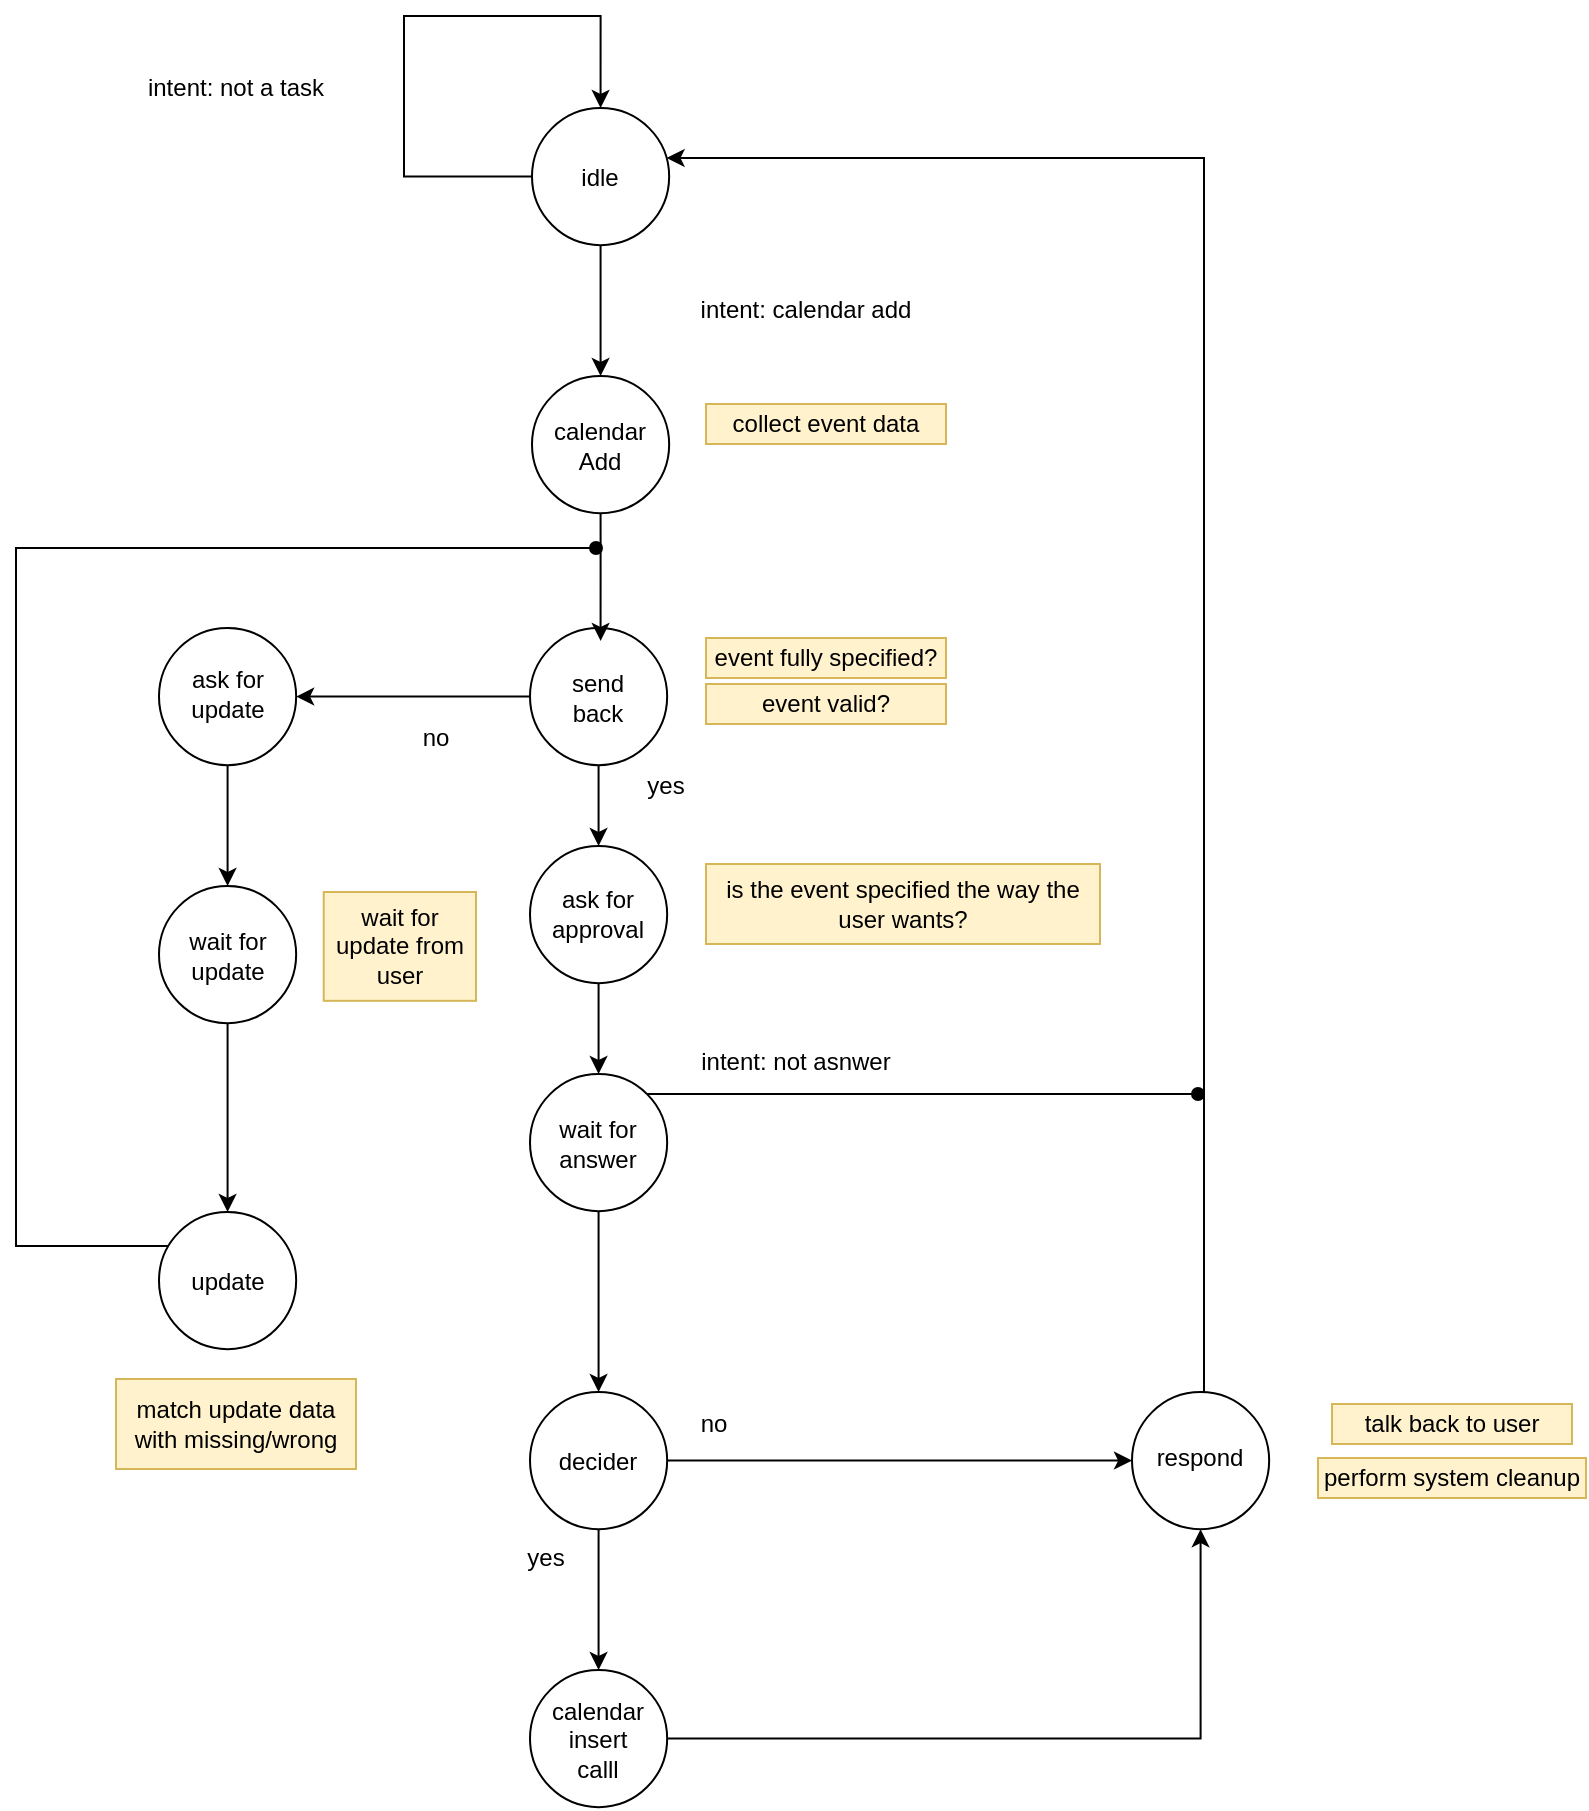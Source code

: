 <mxfile version="13.2.4" type="device"><diagram id="zEZ58AAyhAQ1bCfQQvx7" name="Page-1"><mxGraphModel dx="1646" dy="906" grid="0" gridSize="10" guides="1" tooltips="1" connect="1" arrows="1" fold="1" page="0" pageScale="1" pageWidth="1100" pageHeight="850" background="none" math="0" shadow="0"><root><mxCell id="0"/><mxCell id="1" parent="0"/><mxCell id="7oiK_yVsEpPryBW_GjJS-6" value="" style="group" vertex="1" connectable="0" parent="1"><mxGeometry x="288" y="65" width="77" height="69" as="geometry"/></mxCell><mxCell id="7oiK_yVsEpPryBW_GjJS-1" value="" style="ellipse;whiteSpace=wrap;html=1;aspect=fixed;labelBackgroundColor=none;fillColor=#FFFFFF;" vertex="1" parent="7oiK_yVsEpPryBW_GjJS-6"><mxGeometry width="68.578" height="68.578" as="geometry"/></mxCell><mxCell id="7oiK_yVsEpPryBW_GjJS-2" value="idle" style="text;html=1;strokeColor=none;fillColor=none;align=center;verticalAlign=middle;whiteSpace=wrap;rounded=0;" vertex="1" parent="7oiK_yVsEpPryBW_GjJS-6"><mxGeometry x="12.29" y="24.643" width="44" height="19.714" as="geometry"/></mxCell><mxCell id="7oiK_yVsEpPryBW_GjJS-28" style="edgeStyle=orthogonalEdgeStyle;rounded=0;orthogonalLoop=1;jettySize=auto;html=1;entryX=0.5;entryY=0;entryDx=0;entryDy=0;exitX=0;exitY=0.5;exitDx=0;exitDy=0;" edge="1" parent="7oiK_yVsEpPryBW_GjJS-6" source="7oiK_yVsEpPryBW_GjJS-1" target="7oiK_yVsEpPryBW_GjJS-1"><mxGeometry relative="1" as="geometry"><mxPoint x="12" y="-46" as="targetPoint"/><mxPoint x="-82" y="121" as="sourcePoint"/><Array as="points"><mxPoint x="-64" y="34"/><mxPoint x="-64" y="-46"/><mxPoint x="34" y="-46"/></Array></mxGeometry></mxCell><mxCell id="7oiK_yVsEpPryBW_GjJS-8" value="" style="group" vertex="1" connectable="0" parent="1"><mxGeometry x="288" y="199" width="77" height="69" as="geometry"/></mxCell><mxCell id="7oiK_yVsEpPryBW_GjJS-9" value="" style="ellipse;whiteSpace=wrap;html=1;aspect=fixed;labelBackgroundColor=none;fillColor=#FFFFFF;" vertex="1" parent="7oiK_yVsEpPryBW_GjJS-8"><mxGeometry width="68.578" height="68.578" as="geometry"/></mxCell><mxCell id="7oiK_yVsEpPryBW_GjJS-10" value="calendar&lt;br&gt;Add" style="text;html=1;strokeColor=none;fillColor=none;align=center;verticalAlign=middle;whiteSpace=wrap;rounded=0;" vertex="1" parent="7oiK_yVsEpPryBW_GjJS-8"><mxGeometry x="12.29" y="24.643" width="44" height="19.714" as="geometry"/></mxCell><mxCell id="7oiK_yVsEpPryBW_GjJS-11" style="edgeStyle=orthogonalEdgeStyle;rounded=0;orthogonalLoop=1;jettySize=auto;html=1;exitX=0.5;exitY=1;exitDx=0;exitDy=0;entryX=0.5;entryY=0;entryDx=0;entryDy=0;" edge="1" parent="1" source="7oiK_yVsEpPryBW_GjJS-1" target="7oiK_yVsEpPryBW_GjJS-9"><mxGeometry relative="1" as="geometry"/></mxCell><mxCell id="7oiK_yVsEpPryBW_GjJS-19" value="" style="group" vertex="1" connectable="0" parent="1"><mxGeometry x="287" y="325" width="77" height="69" as="geometry"/></mxCell><mxCell id="7oiK_yVsEpPryBW_GjJS-20" value="" style="ellipse;whiteSpace=wrap;html=1;aspect=fixed;labelBackgroundColor=none;fillColor=#FFFFFF;" vertex="1" parent="7oiK_yVsEpPryBW_GjJS-19"><mxGeometry width="68.578" height="68.578" as="geometry"/></mxCell><mxCell id="7oiK_yVsEpPryBW_GjJS-21" value="send&lt;br&gt;back" style="text;html=1;strokeColor=none;fillColor=none;align=center;verticalAlign=middle;whiteSpace=wrap;rounded=0;" vertex="1" parent="7oiK_yVsEpPryBW_GjJS-19"><mxGeometry x="12.29" y="24.643" width="44" height="19.714" as="geometry"/></mxCell><mxCell id="7oiK_yVsEpPryBW_GjJS-22" style="edgeStyle=orthogonalEdgeStyle;rounded=0;orthogonalLoop=1;jettySize=auto;html=1;" edge="1" parent="1" source="7oiK_yVsEpPryBW_GjJS-9"><mxGeometry relative="1" as="geometry"><mxPoint x="322.289" y="331.447" as="targetPoint"/></mxGeometry></mxCell><mxCell id="7oiK_yVsEpPryBW_GjJS-23" value="" style="group" vertex="1" connectable="0" parent="1"><mxGeometry x="287" y="548" width="77" height="69" as="geometry"/></mxCell><mxCell id="7oiK_yVsEpPryBW_GjJS-24" value="" style="ellipse;whiteSpace=wrap;html=1;aspect=fixed;labelBackgroundColor=none;fillColor=#FFFFFF;" vertex="1" parent="7oiK_yVsEpPryBW_GjJS-23"><mxGeometry width="68.578" height="68.578" as="geometry"/></mxCell><mxCell id="7oiK_yVsEpPryBW_GjJS-25" value="wait for&lt;br&gt;answer" style="text;html=1;strokeColor=none;fillColor=none;align=center;verticalAlign=middle;whiteSpace=wrap;rounded=0;" vertex="1" parent="7oiK_yVsEpPryBW_GjJS-23"><mxGeometry x="12.29" y="24.643" width="44" height="19.714" as="geometry"/></mxCell><mxCell id="7oiK_yVsEpPryBW_GjJS-27" value="intent: calendar add" style="text;html=1;strokeColor=none;fillColor=none;align=center;verticalAlign=middle;whiteSpace=wrap;rounded=0;labelBackgroundColor=none;" vertex="1" parent="1"><mxGeometry x="370" y="156" width="110" height="20" as="geometry"/></mxCell><mxCell id="7oiK_yVsEpPryBW_GjJS-29" value="intent: not a task" style="text;html=1;strokeColor=none;fillColor=none;align=center;verticalAlign=middle;whiteSpace=wrap;rounded=0;labelBackgroundColor=none;" vertex="1" parent="1"><mxGeometry x="85" y="45" width="110" height="20" as="geometry"/></mxCell><mxCell id="7oiK_yVsEpPryBW_GjJS-34" value="event fully specified?" style="text;html=1;strokeColor=#d6b656;fillColor=#fff2cc;align=center;verticalAlign=middle;whiteSpace=wrap;rounded=0;labelBackgroundColor=none;" vertex="1" parent="1"><mxGeometry x="375" y="330" width="120" height="20" as="geometry"/></mxCell><mxCell id="7oiK_yVsEpPryBW_GjJS-35" value="yes" style="text;html=1;strokeColor=none;fillColor=none;align=center;verticalAlign=middle;whiteSpace=wrap;rounded=0;labelBackgroundColor=none;" vertex="1" parent="1"><mxGeometry x="335" y="394" width="40" height="20" as="geometry"/></mxCell><mxCell id="7oiK_yVsEpPryBW_GjJS-36" value="" style="group" vertex="1" connectable="0" parent="1"><mxGeometry x="287" y="846" width="77" height="69" as="geometry"/></mxCell><mxCell id="7oiK_yVsEpPryBW_GjJS-37" value="" style="ellipse;whiteSpace=wrap;html=1;aspect=fixed;labelBackgroundColor=none;fillColor=#FFFFFF;" vertex="1" parent="7oiK_yVsEpPryBW_GjJS-36"><mxGeometry width="68.578" height="68.578" as="geometry"/></mxCell><mxCell id="7oiK_yVsEpPryBW_GjJS-38" value="calendar&lt;br&gt;insert calll" style="text;html=1;strokeColor=none;fillColor=none;align=center;verticalAlign=middle;whiteSpace=wrap;rounded=0;" vertex="1" parent="7oiK_yVsEpPryBW_GjJS-36"><mxGeometry x="12.29" y="24.643" width="44" height="19.714" as="geometry"/></mxCell><mxCell id="7oiK_yVsEpPryBW_GjJS-44" value="" style="group" vertex="1" connectable="0" parent="1"><mxGeometry x="186" y="503" width="114" height="78" as="geometry"/></mxCell><mxCell id="7oiK_yVsEpPryBW_GjJS-43" value="" style="group" vertex="1" connectable="0" parent="7oiK_yVsEpPryBW_GjJS-44"><mxGeometry width="60.538" height="66.444" as="geometry"/></mxCell><mxCell id="7oiK_yVsEpPryBW_GjJS-63" value="wait for&lt;br&gt;update from user" style="text;html=1;strokeColor=#d6b656;fillColor=#fff2cc;align=center;verticalAlign=middle;whiteSpace=wrap;rounded=0;labelBackgroundColor=none;" vertex="1" parent="7oiK_yVsEpPryBW_GjJS-44"><mxGeometry x="-2.14" y="-46" width="76.14" height="54.41" as="geometry"/></mxCell><mxCell id="7oiK_yVsEpPryBW_GjJS-45" value="" style="group" vertex="1" connectable="0" parent="1"><mxGeometry x="101.5" y="454" width="77" height="69" as="geometry"/></mxCell><mxCell id="7oiK_yVsEpPryBW_GjJS-46" value="" style="ellipse;whiteSpace=wrap;html=1;aspect=fixed;labelBackgroundColor=none;fillColor=#FFFFFF;" vertex="1" parent="7oiK_yVsEpPryBW_GjJS-45"><mxGeometry width="68.578" height="68.578" as="geometry"/></mxCell><mxCell id="7oiK_yVsEpPryBW_GjJS-47" value="wait for&lt;br&gt;update" style="text;html=1;strokeColor=none;fillColor=none;align=center;verticalAlign=middle;whiteSpace=wrap;rounded=0;" vertex="1" parent="7oiK_yVsEpPryBW_GjJS-45"><mxGeometry x="12.29" y="24.643" width="44" height="19.714" as="geometry"/></mxCell><mxCell id="7oiK_yVsEpPryBW_GjJS-51" value="no" style="text;html=1;strokeColor=none;fillColor=none;align=center;verticalAlign=middle;whiteSpace=wrap;rounded=0;labelBackgroundColor=none;" vertex="1" parent="1"><mxGeometry x="220" y="369.5" width="40" height="20" as="geometry"/></mxCell><mxCell id="7oiK_yVsEpPryBW_GjJS-52" value="" style="group" vertex="1" connectable="0" parent="1"><mxGeometry x="101.5" y="617" width="77" height="69" as="geometry"/></mxCell><mxCell id="7oiK_yVsEpPryBW_GjJS-53" value="" style="ellipse;whiteSpace=wrap;html=1;aspect=fixed;labelBackgroundColor=none;fillColor=#FFFFFF;" vertex="1" parent="7oiK_yVsEpPryBW_GjJS-52"><mxGeometry width="68.578" height="68.578" as="geometry"/></mxCell><mxCell id="7oiK_yVsEpPryBW_GjJS-54" value="update" style="text;html=1;strokeColor=none;fillColor=none;align=center;verticalAlign=middle;whiteSpace=wrap;rounded=0;" vertex="1" parent="7oiK_yVsEpPryBW_GjJS-52"><mxGeometry x="12.29" y="24.643" width="44" height="19.714" as="geometry"/></mxCell><mxCell id="7oiK_yVsEpPryBW_GjJS-55" style="edgeStyle=orthogonalEdgeStyle;rounded=0;orthogonalLoop=1;jettySize=auto;html=1;exitX=0.5;exitY=1;exitDx=0;exitDy=0;" edge="1" parent="1" source="7oiK_yVsEpPryBW_GjJS-46" target="7oiK_yVsEpPryBW_GjJS-53"><mxGeometry relative="1" as="geometry"/></mxCell><mxCell id="7oiK_yVsEpPryBW_GjJS-56" style="edgeStyle=orthogonalEdgeStyle;rounded=0;orthogonalLoop=1;jettySize=auto;html=1;endArrow=oval;endFill=1;" edge="1" parent="1" source="7oiK_yVsEpPryBW_GjJS-53"><mxGeometry relative="1" as="geometry"><mxPoint x="320" y="285" as="targetPoint"/><Array as="points"><mxPoint x="30" y="634"/><mxPoint x="30" y="285"/><mxPoint x="320" y="285"/></Array></mxGeometry></mxCell><mxCell id="7oiK_yVsEpPryBW_GjJS-57" value="" style="group" vertex="1" connectable="0" parent="1"><mxGeometry x="287" y="707" width="77" height="69" as="geometry"/></mxCell><mxCell id="7oiK_yVsEpPryBW_GjJS-58" value="" style="ellipse;whiteSpace=wrap;html=1;aspect=fixed;labelBackgroundColor=none;fillColor=#FFFFFF;" vertex="1" parent="7oiK_yVsEpPryBW_GjJS-57"><mxGeometry width="68.578" height="68.578" as="geometry"/></mxCell><mxCell id="7oiK_yVsEpPryBW_GjJS-59" value="decider" style="text;html=1;strokeColor=none;fillColor=none;align=center;verticalAlign=middle;whiteSpace=wrap;rounded=0;" vertex="1" parent="7oiK_yVsEpPryBW_GjJS-57"><mxGeometry x="12.29" y="24.643" width="44" height="19.714" as="geometry"/></mxCell><mxCell id="7oiK_yVsEpPryBW_GjJS-61" value="is the event specified the way the user wants?" style="text;html=1;strokeColor=#d6b656;fillColor=#fff2cc;align=center;verticalAlign=middle;whiteSpace=wrap;rounded=0;labelBackgroundColor=none;" vertex="1" parent="1"><mxGeometry x="375" y="443" width="197" height="40" as="geometry"/></mxCell><mxCell id="7oiK_yVsEpPryBW_GjJS-66" value="" style="group" vertex="1" connectable="0" parent="1"><mxGeometry x="588" y="707" width="77" height="69" as="geometry"/></mxCell><mxCell id="7oiK_yVsEpPryBW_GjJS-80" style="edgeStyle=orthogonalEdgeStyle;rounded=0;orthogonalLoop=1;jettySize=auto;html=1;exitX=1;exitY=1;exitDx=0;exitDy=0;entryX=1;entryY=1;entryDx=0;entryDy=0;endArrow=oval;endFill=1;" edge="1" parent="7oiK_yVsEpPryBW_GjJS-66" source="7oiK_yVsEpPryBW_GjJS-67" target="7oiK_yVsEpPryBW_GjJS-68"><mxGeometry relative="1" as="geometry"/></mxCell><mxCell id="7oiK_yVsEpPryBW_GjJS-67" value="" style="ellipse;whiteSpace=wrap;html=1;aspect=fixed;labelBackgroundColor=none;fillColor=#FFFFFF;" vertex="1" parent="7oiK_yVsEpPryBW_GjJS-66"><mxGeometry width="68.578" height="68.578" as="geometry"/></mxCell><mxCell id="7oiK_yVsEpPryBW_GjJS-68" value="respond" style="text;html=1;strokeColor=none;fillColor=none;align=center;verticalAlign=middle;whiteSpace=wrap;rounded=0;" vertex="1" parent="7oiK_yVsEpPryBW_GjJS-66"><mxGeometry x="12.29" y="24.64" width="43.71" height="16.36" as="geometry"/></mxCell><mxCell id="7oiK_yVsEpPryBW_GjJS-69" style="edgeStyle=orthogonalEdgeStyle;rounded=0;orthogonalLoop=1;jettySize=auto;html=1;exitX=0.5;exitY=0;exitDx=0;exitDy=0;" edge="1" parent="1" source="7oiK_yVsEpPryBW_GjJS-67" target="7oiK_yVsEpPryBW_GjJS-1"><mxGeometry relative="1" as="geometry"><mxPoint x="624.289" y="90" as="targetPoint"/><Array as="points"><mxPoint x="624" y="90"/></Array></mxGeometry></mxCell><mxCell id="7oiK_yVsEpPryBW_GjJS-70" style="edgeStyle=orthogonalEdgeStyle;rounded=0;orthogonalLoop=1;jettySize=auto;html=1;entryX=0;entryY=0.5;entryDx=0;entryDy=0;" edge="1" parent="1" source="7oiK_yVsEpPryBW_GjJS-58" target="7oiK_yVsEpPryBW_GjJS-67"><mxGeometry relative="1" as="geometry"/></mxCell><mxCell id="7oiK_yVsEpPryBW_GjJS-72" style="edgeStyle=orthogonalEdgeStyle;rounded=0;orthogonalLoop=1;jettySize=auto;html=1;entryX=0.5;entryY=1;entryDx=0;entryDy=0;" edge="1" parent="1" source="7oiK_yVsEpPryBW_GjJS-37" target="7oiK_yVsEpPryBW_GjJS-67"><mxGeometry relative="1" as="geometry"/></mxCell><mxCell id="7oiK_yVsEpPryBW_GjJS-73" value="no" style="text;html=1;strokeColor=none;fillColor=none;align=center;verticalAlign=middle;whiteSpace=wrap;rounded=0;labelBackgroundColor=none;" vertex="1" parent="1"><mxGeometry x="359" y="713" width="40" height="20" as="geometry"/></mxCell><mxCell id="7oiK_yVsEpPryBW_GjJS-74" value="yes" style="text;html=1;strokeColor=none;fillColor=none;align=center;verticalAlign=middle;whiteSpace=wrap;rounded=0;labelBackgroundColor=none;" vertex="1" parent="1"><mxGeometry x="275" y="780" width="40" height="20" as="geometry"/></mxCell><mxCell id="7oiK_yVsEpPryBW_GjJS-75" style="edgeStyle=orthogonalEdgeStyle;rounded=0;orthogonalLoop=1;jettySize=auto;html=1;exitX=1;exitY=0;exitDx=0;exitDy=0;endArrow=oval;endFill=1;" edge="1" parent="1" source="7oiK_yVsEpPryBW_GjJS-24"><mxGeometry relative="1" as="geometry"><mxPoint x="621" y="558" as="targetPoint"/></mxGeometry></mxCell><mxCell id="7oiK_yVsEpPryBW_GjJS-76" value="intent: not asnwer" style="text;html=1;strokeColor=none;fillColor=none;align=center;verticalAlign=middle;whiteSpace=wrap;rounded=0;labelBackgroundColor=none;" vertex="1" parent="1"><mxGeometry x="365" y="532" width="110" height="20" as="geometry"/></mxCell><mxCell id="7oiK_yVsEpPryBW_GjJS-81" value="event valid?" style="text;html=1;strokeColor=#d6b656;fillColor=#fff2cc;align=center;verticalAlign=middle;whiteSpace=wrap;rounded=0;labelBackgroundColor=none;" vertex="1" parent="1"><mxGeometry x="375" y="353" width="120" height="20" as="geometry"/></mxCell><mxCell id="7oiK_yVsEpPryBW_GjJS-83" value="" style="group" vertex="1" connectable="0" parent="1"><mxGeometry x="101.5" y="325" width="77" height="69" as="geometry"/></mxCell><mxCell id="7oiK_yVsEpPryBW_GjJS-84" style="edgeStyle=orthogonalEdgeStyle;rounded=0;orthogonalLoop=1;jettySize=auto;html=1;exitX=1;exitY=1;exitDx=0;exitDy=0;entryX=1;entryY=1;entryDx=0;entryDy=0;endArrow=oval;endFill=1;" edge="1" parent="7oiK_yVsEpPryBW_GjJS-83" source="7oiK_yVsEpPryBW_GjJS-85" target="7oiK_yVsEpPryBW_GjJS-86"><mxGeometry relative="1" as="geometry"/></mxCell><mxCell id="7oiK_yVsEpPryBW_GjJS-85" value="" style="ellipse;whiteSpace=wrap;html=1;aspect=fixed;labelBackgroundColor=none;fillColor=#FFFFFF;" vertex="1" parent="7oiK_yVsEpPryBW_GjJS-83"><mxGeometry width="68.578" height="68.578" as="geometry"/></mxCell><mxCell id="7oiK_yVsEpPryBW_GjJS-86" value="ask for update" style="text;html=1;strokeColor=none;fillColor=none;align=center;verticalAlign=middle;whiteSpace=wrap;rounded=0;" vertex="1" parent="7oiK_yVsEpPryBW_GjJS-83"><mxGeometry x="12.29" y="24.64" width="43.71" height="16.36" as="geometry"/></mxCell><mxCell id="7oiK_yVsEpPryBW_GjJS-96" style="edgeStyle=orthogonalEdgeStyle;rounded=0;orthogonalLoop=1;jettySize=auto;html=1;endArrow=classic;endFill=1;entryX=1;entryY=0.5;entryDx=0;entryDy=0;" edge="1" parent="1" source="7oiK_yVsEpPryBW_GjJS-20" target="7oiK_yVsEpPryBW_GjJS-85"><mxGeometry relative="1" as="geometry"><mxPoint x="181.377" y="359.289" as="targetPoint"/></mxGeometry></mxCell><mxCell id="7oiK_yVsEpPryBW_GjJS-97" style="edgeStyle=orthogonalEdgeStyle;rounded=0;orthogonalLoop=1;jettySize=auto;html=1;entryX=0.5;entryY=0;entryDx=0;entryDy=0;endArrow=classic;endFill=1;" edge="1" parent="1" source="7oiK_yVsEpPryBW_GjJS-85" target="7oiK_yVsEpPryBW_GjJS-46"><mxGeometry relative="1" as="geometry"/></mxCell><mxCell id="7oiK_yVsEpPryBW_GjJS-102" style="edgeStyle=orthogonalEdgeStyle;rounded=0;orthogonalLoop=1;jettySize=auto;html=1;entryX=0.5;entryY=0;entryDx=0;entryDy=0;endArrow=classic;endFill=1;" edge="1" parent="1" source="7oiK_yVsEpPryBW_GjJS-58" target="7oiK_yVsEpPryBW_GjJS-37"><mxGeometry relative="1" as="geometry"/></mxCell><mxCell id="7oiK_yVsEpPryBW_GjJS-106" style="edgeStyle=orthogonalEdgeStyle;rounded=0;orthogonalLoop=1;jettySize=auto;html=1;exitX=0.5;exitY=1;exitDx=0;exitDy=0;endArrow=classic;endFill=1;" edge="1" parent="1" source="7oiK_yVsEpPryBW_GjJS-24" target="7oiK_yVsEpPryBW_GjJS-58"><mxGeometry relative="1" as="geometry"/></mxCell><mxCell id="7oiK_yVsEpPryBW_GjJS-108" value="" style="group" vertex="1" connectable="0" parent="1"><mxGeometry x="287" y="434" width="77" height="69" as="geometry"/></mxCell><mxCell id="7oiK_yVsEpPryBW_GjJS-109" style="edgeStyle=orthogonalEdgeStyle;rounded=0;orthogonalLoop=1;jettySize=auto;html=1;exitX=1;exitY=1;exitDx=0;exitDy=0;entryX=1;entryY=1;entryDx=0;entryDy=0;endArrow=oval;endFill=1;" edge="1" parent="7oiK_yVsEpPryBW_GjJS-108" source="7oiK_yVsEpPryBW_GjJS-110" target="7oiK_yVsEpPryBW_GjJS-111"><mxGeometry relative="1" as="geometry"/></mxCell><mxCell id="7oiK_yVsEpPryBW_GjJS-110" value="" style="ellipse;whiteSpace=wrap;html=1;aspect=fixed;labelBackgroundColor=none;fillColor=#FFFFFF;" vertex="1" parent="7oiK_yVsEpPryBW_GjJS-108"><mxGeometry width="68.578" height="68.578" as="geometry"/></mxCell><mxCell id="7oiK_yVsEpPryBW_GjJS-111" value="ask for approval" style="text;html=1;strokeColor=none;fillColor=none;align=center;verticalAlign=middle;whiteSpace=wrap;rounded=0;" vertex="1" parent="7oiK_yVsEpPryBW_GjJS-108"><mxGeometry x="12.29" y="25.64" width="43.71" height="16.36" as="geometry"/></mxCell><mxCell id="7oiK_yVsEpPryBW_GjJS-112" style="edgeStyle=orthogonalEdgeStyle;rounded=0;orthogonalLoop=1;jettySize=auto;html=1;exitX=0.5;exitY=1;exitDx=0;exitDy=0;endArrow=classic;endFill=1;" edge="1" parent="1" source="7oiK_yVsEpPryBW_GjJS-20" target="7oiK_yVsEpPryBW_GjJS-110"><mxGeometry relative="1" as="geometry"/></mxCell><mxCell id="7oiK_yVsEpPryBW_GjJS-113" style="edgeStyle=orthogonalEdgeStyle;rounded=0;orthogonalLoop=1;jettySize=auto;html=1;exitX=0.5;exitY=1;exitDx=0;exitDy=0;entryX=0.5;entryY=0;entryDx=0;entryDy=0;endArrow=classic;endFill=1;" edge="1" parent="1" source="7oiK_yVsEpPryBW_GjJS-110" target="7oiK_yVsEpPryBW_GjJS-24"><mxGeometry relative="1" as="geometry"/></mxCell><mxCell id="7oiK_yVsEpPryBW_GjJS-114" value="talk back to user" style="text;html=1;strokeColor=#d6b656;fillColor=#fff2cc;align=center;verticalAlign=middle;whiteSpace=wrap;rounded=0;labelBackgroundColor=none;" vertex="1" parent="1"><mxGeometry x="688" y="713" width="120" height="20" as="geometry"/></mxCell><mxCell id="7oiK_yVsEpPryBW_GjJS-115" value="perform system cleanup" style="text;html=1;strokeColor=#d6b656;fillColor=#fff2cc;align=center;verticalAlign=middle;whiteSpace=wrap;rounded=0;labelBackgroundColor=none;" vertex="1" parent="1"><mxGeometry x="681" y="740" width="134" height="20" as="geometry"/></mxCell><mxCell id="7oiK_yVsEpPryBW_GjJS-116" value="match update data with missing/wrong" style="text;html=1;strokeColor=#d6b656;fillColor=#fff2cc;align=center;verticalAlign=middle;whiteSpace=wrap;rounded=0;labelBackgroundColor=none;" vertex="1" parent="1"><mxGeometry x="80" y="700.5" width="120" height="45" as="geometry"/></mxCell><mxCell id="7oiK_yVsEpPryBW_GjJS-117" value="collect event data" style="text;html=1;strokeColor=#d6b656;fillColor=#fff2cc;align=center;verticalAlign=middle;whiteSpace=wrap;rounded=0;labelBackgroundColor=none;" vertex="1" parent="1"><mxGeometry x="375" y="213" width="120" height="20" as="geometry"/></mxCell></root></mxGraphModel></diagram></mxfile>
